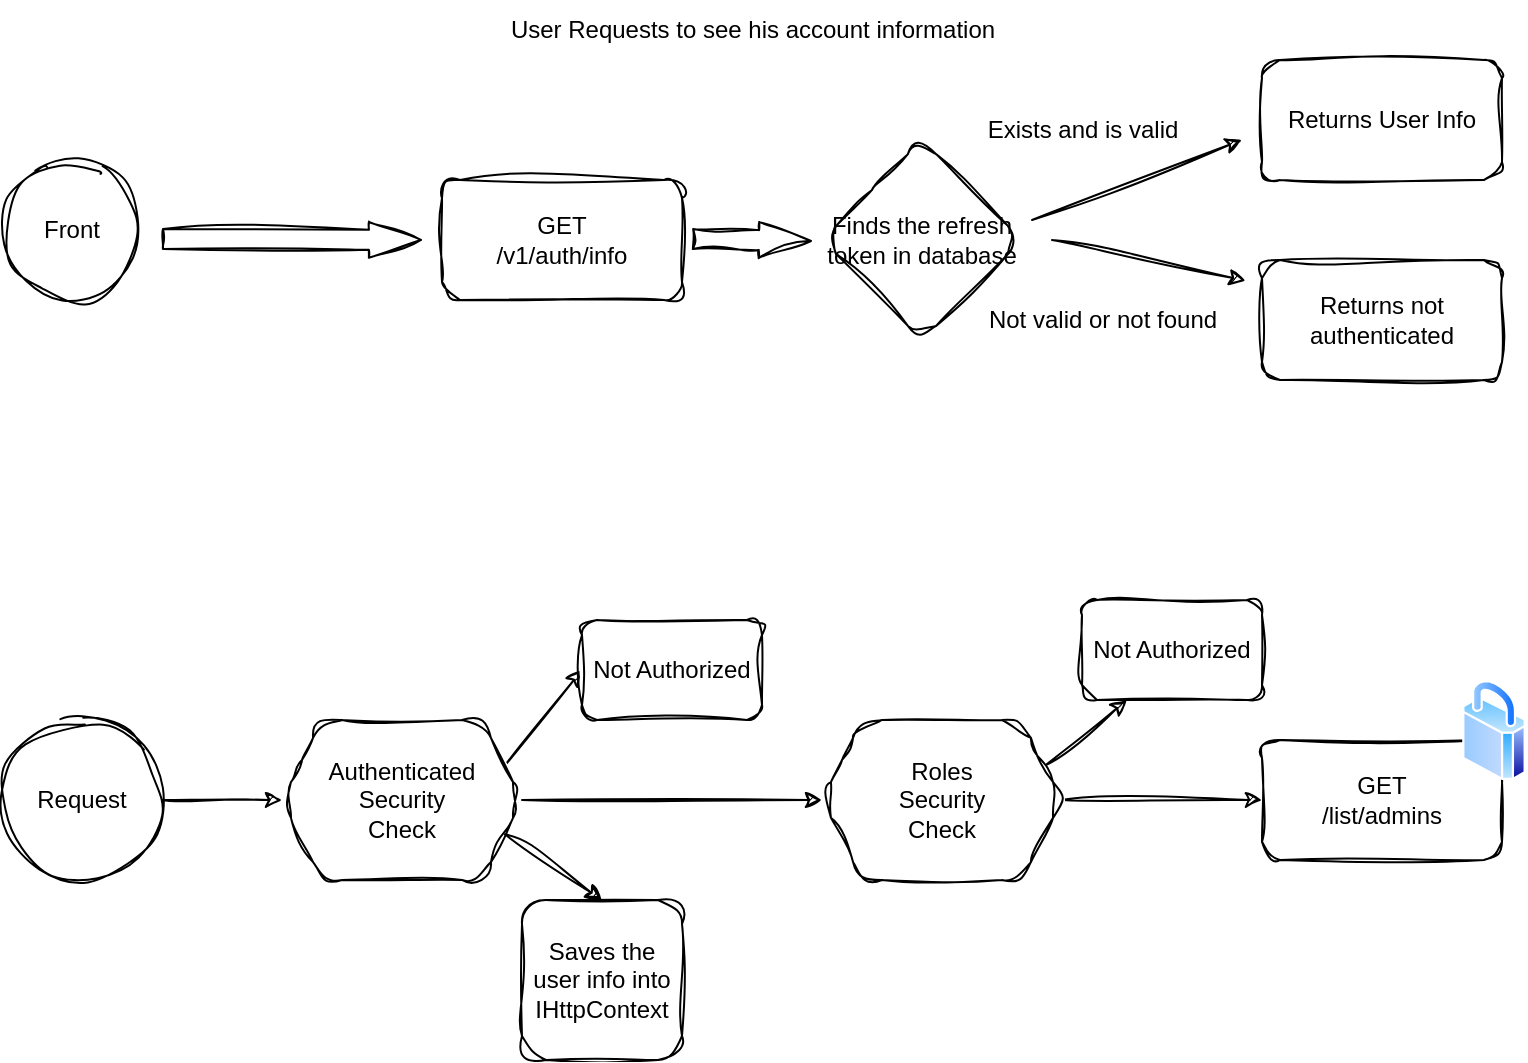 <mxfile>
    <diagram id="DzAaZCS6eNS9inD2Ncky" name="Page-1">
        <mxGraphModel dx="1360" dy="907" grid="1" gridSize="10" guides="1" tooltips="1" connect="1" arrows="1" fold="1" page="1" pageScale="1" pageWidth="850" pageHeight="1100" math="0" shadow="0">
            <root>
                <mxCell id="0"/>
                <mxCell id="1" parent="0"/>
                <mxCell id="2" value="GET&lt;br&gt;/v1/auth/info" style="rounded=1;whiteSpace=wrap;html=1;sketch=1;curveFitting=1;jiggle=2;" vertex="1" parent="1">
                    <mxGeometry x="250" y="140" width="120" height="60" as="geometry"/>
                </mxCell>
                <mxCell id="3" value="User Requests to see his account information" style="text;html=1;align=center;verticalAlign=middle;resizable=0;points=[];autosize=1;strokeColor=none;fillColor=none;rounded=1;sketch=1;curveFitting=1;jiggle=2;" vertex="1" parent="1">
                    <mxGeometry x="270" y="50" width="270" height="30" as="geometry"/>
                </mxCell>
                <mxCell id="4" value="" style="shape=flexArrow;endArrow=classic;html=1;endWidth=7;endSize=8.35;rounded=1;sketch=1;curveFitting=1;jiggle=2;" edge="1" parent="1">
                    <mxGeometry width="50" height="50" relative="1" as="geometry">
                        <mxPoint x="110" y="169.5" as="sourcePoint"/>
                        <mxPoint x="240" y="170" as="targetPoint"/>
                        <Array as="points"/>
                    </mxGeometry>
                </mxCell>
                <mxCell id="5" value="Front" style="ellipse;whiteSpace=wrap;html=1;rounded=1;sketch=1;curveFitting=1;jiggle=2;" vertex="1" parent="1">
                    <mxGeometry x="30" y="130" width="70" height="70" as="geometry"/>
                </mxCell>
                <mxCell id="6" value="Returns not authenticated" style="rounded=1;whiteSpace=wrap;html=1;sketch=1;curveFitting=1;jiggle=2;" vertex="1" parent="1">
                    <mxGeometry x="660" y="180" width="120" height="60" as="geometry"/>
                </mxCell>
                <mxCell id="7" value="Returns User Info" style="rounded=1;whiteSpace=wrap;html=1;sketch=1;curveFitting=1;jiggle=2;" vertex="1" parent="1">
                    <mxGeometry x="660" y="80" width="120" height="60" as="geometry"/>
                </mxCell>
                <mxCell id="8" value="Finds the refresh token in database" style="rhombus;whiteSpace=wrap;html=1;rounded=1;sketch=1;curveFitting=1;jiggle=2;" vertex="1" parent="1">
                    <mxGeometry x="440" y="120" width="100" height="100" as="geometry"/>
                </mxCell>
                <mxCell id="9" value="" style="shape=flexArrow;endArrow=classic;html=1;endWidth=7;endSize=8.35;rounded=1;sketch=1;curveFitting=1;jiggle=2;" edge="1" parent="1">
                    <mxGeometry width="50" height="50" relative="1" as="geometry">
                        <mxPoint x="375" y="169.5" as="sourcePoint"/>
                        <mxPoint x="435" y="170.5" as="targetPoint"/>
                        <Array as="points"/>
                    </mxGeometry>
                </mxCell>
                <mxCell id="10" value="Exists and is valid" style="text;html=1;align=center;verticalAlign=middle;resizable=0;points=[];autosize=1;strokeColor=none;fillColor=none;rounded=1;sketch=1;curveFitting=1;jiggle=2;" vertex="1" parent="1">
                    <mxGeometry x="510" y="100" width="120" height="30" as="geometry"/>
                </mxCell>
                <mxCell id="11" value="Not valid or not found" style="text;html=1;align=center;verticalAlign=middle;resizable=0;points=[];autosize=1;strokeColor=none;fillColor=none;rounded=1;sketch=1;curveFitting=1;jiggle=2;" vertex="1" parent="1">
                    <mxGeometry x="510" y="195" width="140" height="30" as="geometry"/>
                </mxCell>
                <mxCell id="12" value="" style="endArrow=classic;html=1;rounded=1;sketch=1;curveFitting=1;jiggle=2;" edge="1" parent="1">
                    <mxGeometry width="50" height="50" relative="1" as="geometry">
                        <mxPoint x="545" y="160" as="sourcePoint"/>
                        <mxPoint x="650" y="120" as="targetPoint"/>
                    </mxGeometry>
                </mxCell>
                <mxCell id="13" value="" style="endArrow=classic;html=1;entryX=1.013;entryY=-0.155;entryDx=0;entryDy=0;entryPerimeter=0;rounded=1;sketch=1;curveFitting=1;jiggle=2;" edge="1" parent="1" target="11">
                    <mxGeometry width="50" height="50" relative="1" as="geometry">
                        <mxPoint x="555" y="170" as="sourcePoint"/>
                        <mxPoint x="660" y="130" as="targetPoint"/>
                    </mxGeometry>
                </mxCell>
                <mxCell id="16" value="GET&lt;br&gt;/list/admins" style="rounded=1;whiteSpace=wrap;html=1;sketch=1;curveFitting=1;jiggle=2;" vertex="1" parent="1">
                    <mxGeometry x="660" y="420" width="120" height="60" as="geometry"/>
                </mxCell>
                <mxCell id="15" value="" style="aspect=fixed;perimeter=ellipsePerimeter;html=1;align=center;shadow=0;dashed=0;spacingTop=3;image;image=img/lib/active_directory/secure.svg;rounded=1;sketch=1;curveFitting=1;jiggle=2;" vertex="1" parent="1">
                    <mxGeometry x="760" y="390" width="32" height="50" as="geometry"/>
                </mxCell>
                <mxCell id="18" style="edgeStyle=none;html=1;rounded=1;sketch=1;curveFitting=1;jiggle=2;" edge="1" parent="1">
                    <mxGeometry relative="1" as="geometry">
                        <mxPoint x="110" y="440" as="targetPoint"/>
                        <mxPoint x="110" y="440" as="sourcePoint"/>
                    </mxGeometry>
                </mxCell>
                <mxCell id="22" style="edgeStyle=none;html=1;exitX=1;exitY=0.5;exitDx=0;exitDy=0;entryX=0;entryY=0.5;entryDx=0;entryDy=0;rounded=1;sketch=1;curveFitting=1;jiggle=2;" edge="1" parent="1" source="17" target="19">
                    <mxGeometry relative="1" as="geometry"/>
                </mxCell>
                <mxCell id="17" value="Request" style="ellipse;whiteSpace=wrap;html=1;rounded=1;sketch=1;curveFitting=1;jiggle=2;" vertex="1" parent="1">
                    <mxGeometry x="30" y="410" width="80" height="80" as="geometry"/>
                </mxCell>
                <mxCell id="26" style="edgeStyle=none;html=1;exitX=1;exitY=0.25;exitDx=0;exitDy=0;entryX=0;entryY=0.5;entryDx=0;entryDy=0;rounded=1;sketch=1;curveFitting=1;jiggle=2;" edge="1" parent="1" source="19" target="25">
                    <mxGeometry relative="1" as="geometry"/>
                </mxCell>
                <mxCell id="27" style="edgeStyle=none;html=1;exitX=1;exitY=0.5;exitDx=0;exitDy=0;entryX=0;entryY=0.5;entryDx=0;entryDy=0;rounded=1;sketch=1;curveFitting=1;jiggle=2;" edge="1" parent="1" source="19" target="20">
                    <mxGeometry relative="1" as="geometry"/>
                </mxCell>
                <mxCell id="34" style="edgeStyle=none;html=1;exitX=1;exitY=0.75;exitDx=0;exitDy=0;entryX=0.5;entryY=0;entryDx=0;entryDy=0;rounded=1;sketch=1;curveFitting=1;jiggle=2;" edge="1" parent="1" source="19" target="32">
                    <mxGeometry relative="1" as="geometry"/>
                </mxCell>
                <mxCell id="19" value="Authenticated&lt;br&gt;Security&lt;br&gt;Check" style="shape=hexagon;perimeter=hexagonPerimeter2;whiteSpace=wrap;html=1;fixedSize=1;rounded=1;sketch=1;curveFitting=1;jiggle=2;" vertex="1" parent="1">
                    <mxGeometry x="170" y="410" width="120" height="80" as="geometry"/>
                </mxCell>
                <mxCell id="29" style="edgeStyle=none;html=1;exitX=1;exitY=0.25;exitDx=0;exitDy=0;entryX=0.25;entryY=1;entryDx=0;entryDy=0;rounded=1;sketch=1;curveFitting=1;jiggle=2;" edge="1" parent="1" source="20" target="28">
                    <mxGeometry relative="1" as="geometry"/>
                </mxCell>
                <mxCell id="30" style="edgeStyle=none;html=1;exitX=1;exitY=0.5;exitDx=0;exitDy=0;entryX=0;entryY=0.5;entryDx=0;entryDy=0;rounded=1;sketch=1;curveFitting=1;jiggle=2;" edge="1" parent="1" source="20" target="16">
                    <mxGeometry relative="1" as="geometry"/>
                </mxCell>
                <mxCell id="20" value="Roles&lt;br&gt;Security&lt;br&gt;Check" style="shape=hexagon;perimeter=hexagonPerimeter2;whiteSpace=wrap;html=1;fixedSize=1;rounded=1;sketch=1;curveFitting=1;jiggle=2;" vertex="1" parent="1">
                    <mxGeometry x="440" y="410" width="120" height="80" as="geometry"/>
                </mxCell>
                <mxCell id="25" value="Not Authorized" style="rounded=1;whiteSpace=wrap;html=1;sketch=1;curveFitting=1;jiggle=2;" vertex="1" parent="1">
                    <mxGeometry x="320" y="360" width="90" height="50" as="geometry"/>
                </mxCell>
                <mxCell id="28" value="Not Authorized" style="rounded=1;whiteSpace=wrap;html=1;sketch=1;curveFitting=1;jiggle=2;" vertex="1" parent="1">
                    <mxGeometry x="570" y="350" width="90" height="50" as="geometry"/>
                </mxCell>
                <mxCell id="32" value="Saves the user info into IHttpContext" style="whiteSpace=wrap;html=1;aspect=fixed;rounded=1;sketch=1;curveFitting=1;jiggle=2;" vertex="1" parent="1">
                    <mxGeometry x="290" y="500" width="80" height="80" as="geometry"/>
                </mxCell>
            </root>
        </mxGraphModel>
    </diagram>
</mxfile>